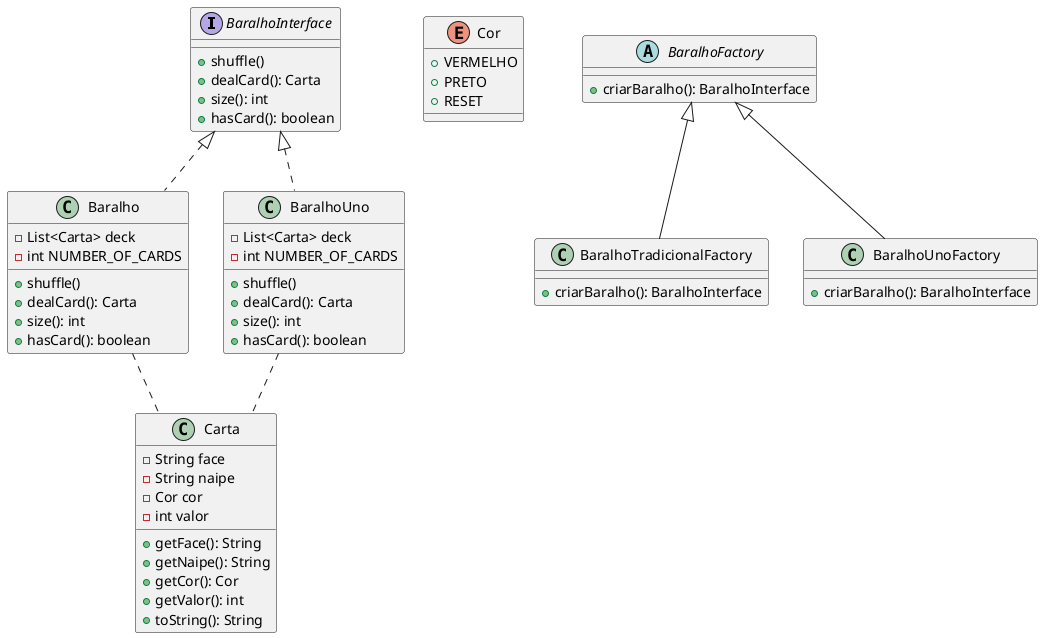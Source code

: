 @startuml Baralho

interface BaralhoInterface {
    + shuffle()
    + dealCard(): Carta
    + size(): int
    + hasCard(): boolean
}

class Baralho {
    - List<Carta> deck
    - int NUMBER_OF_CARDS
    + shuffle()
    + dealCard(): Carta
    + size(): int
    + hasCard(): boolean
}

class BaralhoUno {
    - List<Carta> deck
    - int NUMBER_OF_CARDS
    + shuffle()
    + dealCard(): Carta
    + size(): int
    + hasCard(): boolean
}

class Carta {
    - String face
    - String naipe
    - Cor cor
    - int valor
    + getFace(): String
    + getNaipe(): String
    + getCor(): Cor
    + getValor(): int
    + toString(): String
}

enum Cor {
    + VERMELHO
    + PRETO
    + RESET
}

abstract class BaralhoFactory {
    + criarBaralho(): BaralhoInterface
}

class BaralhoTradicionalFactory {
    + criarBaralho(): BaralhoInterface
}

class BaralhoUnoFactory {
    + criarBaralho(): BaralhoInterface
}

BaralhoInterface <|.. Baralho
BaralhoInterface <|.. BaralhoUno
BaralhoFactory <|-- BaralhoTradicionalFactory
BaralhoFactory <|-- BaralhoUnoFactory
Baralho .. Carta
BaralhoUno .. Carta

@enduml

